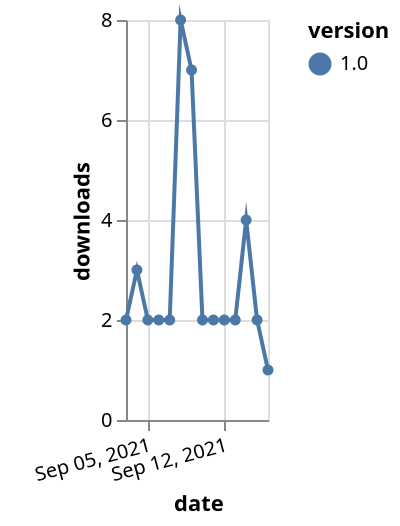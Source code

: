 {"$schema": "https://vega.github.io/schema/vega-lite/v5.json", "description": "A simple bar chart with embedded data.", "data": {"values": [{"date": "2021-09-03", "total": 19447, "delta": 2, "version": "1.0"}, {"date": "2021-09-04", "total": 19450, "delta": 3, "version": "1.0"}, {"date": "2021-09-05", "total": 19452, "delta": 2, "version": "1.0"}, {"date": "2021-09-06", "total": 19454, "delta": 2, "version": "1.0"}, {"date": "2021-09-07", "total": 19456, "delta": 2, "version": "1.0"}, {"date": "2021-09-08", "total": 19464, "delta": 8, "version": "1.0"}, {"date": "2021-09-09", "total": 19471, "delta": 7, "version": "1.0"}, {"date": "2021-09-10", "total": 19473, "delta": 2, "version": "1.0"}, {"date": "2021-09-11", "total": 19475, "delta": 2, "version": "1.0"}, {"date": "2021-09-12", "total": 19477, "delta": 2, "version": "1.0"}, {"date": "2021-09-13", "total": 19479, "delta": 2, "version": "1.0"}, {"date": "2021-09-14", "total": 19483, "delta": 4, "version": "1.0"}, {"date": "2021-09-15", "total": 19485, "delta": 2, "version": "1.0"}, {"date": "2021-09-16", "total": 19486, "delta": 1, "version": "1.0"}]}, "width": "container", "mark": {"type": "line", "point": {"filled": true}}, "encoding": {"x": {"field": "date", "type": "temporal", "timeUnit": "yearmonthdate", "title": "date", "axis": {"labelAngle": -15}}, "y": {"field": "delta", "type": "quantitative", "title": "downloads"}, "color": {"field": "version", "type": "nominal"}, "tooltip": {"field": "delta"}}}